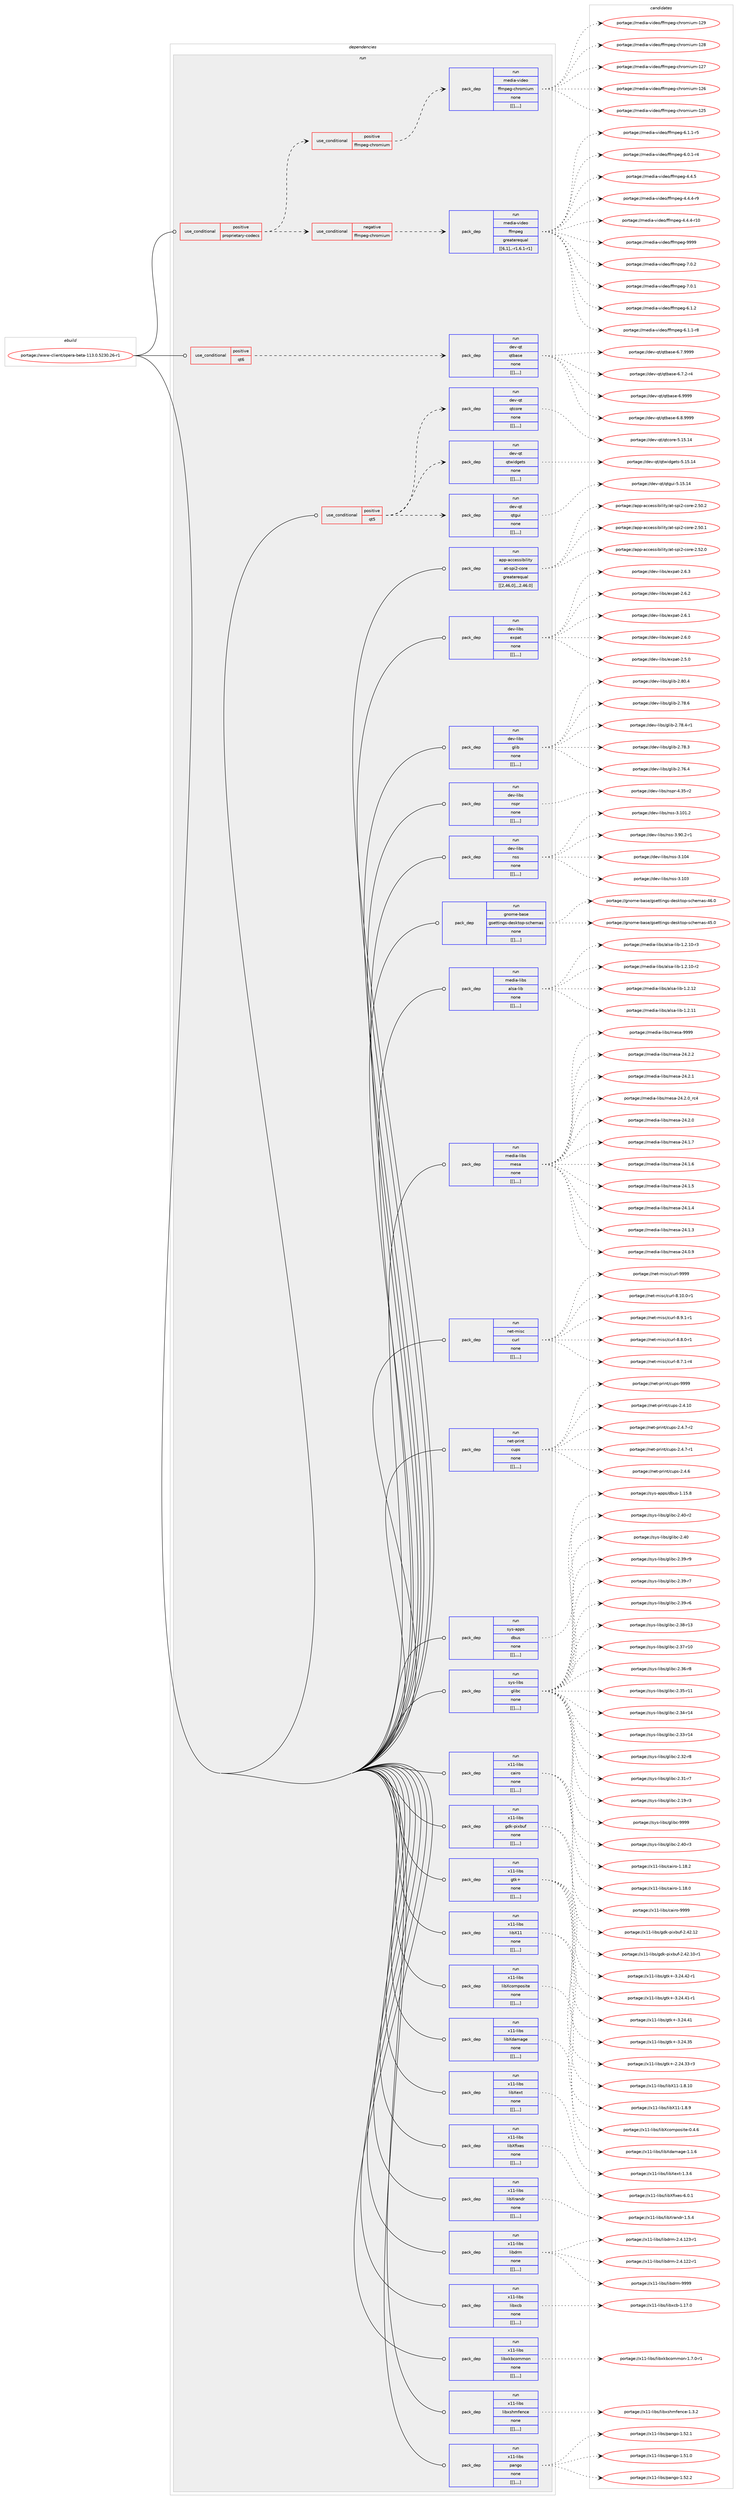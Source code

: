 digraph prolog {

# *************
# Graph options
# *************

newrank=true;
concentrate=true;
compound=true;
graph [rankdir=LR,fontname=Helvetica,fontsize=10,ranksep=1.5];#, ranksep=2.5, nodesep=0.2];
edge  [arrowhead=vee];
node  [fontname=Helvetica,fontsize=10];

# **********
# The ebuild
# **********

subgraph cluster_leftcol {
color=gray;
label=<<i>ebuild</i>>;
id [label="portage://www-client/opera-beta-113.0.5230.26-r1", color=red, width=4, href="../www-client/opera-beta-113.0.5230.26-r1.svg"];
}

# ****************
# The dependencies
# ****************

subgraph cluster_midcol {
color=gray;
label=<<i>dependencies</i>>;
subgraph cluster_compile {
fillcolor="#eeeeee";
style=filled;
label=<<i>compile</i>>;
}
subgraph cluster_compileandrun {
fillcolor="#eeeeee";
style=filled;
label=<<i>compile and run</i>>;
}
subgraph cluster_run {
fillcolor="#eeeeee";
style=filled;
label=<<i>run</i>>;
subgraph cond124982 {
dependency469873 [label=<<TABLE BORDER="0" CELLBORDER="1" CELLSPACING="0" CELLPADDING="4"><TR><TD ROWSPAN="3" CELLPADDING="10">use_conditional</TD></TR><TR><TD>positive</TD></TR><TR><TD>proprietary-codecs</TD></TR></TABLE>>, shape=none, color=red];
subgraph cond124983 {
dependency469874 [label=<<TABLE BORDER="0" CELLBORDER="1" CELLSPACING="0" CELLPADDING="4"><TR><TD ROWSPAN="3" CELLPADDING="10">use_conditional</TD></TR><TR><TD>negative</TD></TR><TR><TD>ffmpeg-chromium</TD></TR></TABLE>>, shape=none, color=red];
subgraph pack341405 {
dependency469875 [label=<<TABLE BORDER="0" CELLBORDER="1" CELLSPACING="0" CELLPADDING="4" WIDTH="220"><TR><TD ROWSPAN="6" CELLPADDING="30">pack_dep</TD></TR><TR><TD WIDTH="110">run</TD></TR><TR><TD>media-video</TD></TR><TR><TD>ffmpeg</TD></TR><TR><TD>greaterequal</TD></TR><TR><TD>[[6,1],,-r1,6.1-r1]</TD></TR></TABLE>>, shape=none, color=blue];
}
dependency469874:e -> dependency469875:w [weight=20,style="dashed",arrowhead="vee"];
}
dependency469873:e -> dependency469874:w [weight=20,style="dashed",arrowhead="vee"];
subgraph cond124984 {
dependency469876 [label=<<TABLE BORDER="0" CELLBORDER="1" CELLSPACING="0" CELLPADDING="4"><TR><TD ROWSPAN="3" CELLPADDING="10">use_conditional</TD></TR><TR><TD>positive</TD></TR><TR><TD>ffmpeg-chromium</TD></TR></TABLE>>, shape=none, color=red];
subgraph pack341406 {
dependency469877 [label=<<TABLE BORDER="0" CELLBORDER="1" CELLSPACING="0" CELLPADDING="4" WIDTH="220"><TR><TD ROWSPAN="6" CELLPADDING="30">pack_dep</TD></TR><TR><TD WIDTH="110">run</TD></TR><TR><TD>media-video</TD></TR><TR><TD>ffmpeg-chromium</TD></TR><TR><TD>none</TD></TR><TR><TD>[[],,,,]</TD></TR></TABLE>>, shape=none, color=blue];
}
dependency469876:e -> dependency469877:w [weight=20,style="dashed",arrowhead="vee"];
}
dependency469873:e -> dependency469876:w [weight=20,style="dashed",arrowhead="vee"];
}
id:e -> dependency469873:w [weight=20,style="solid",arrowhead="odot"];
subgraph cond124985 {
dependency469878 [label=<<TABLE BORDER="0" CELLBORDER="1" CELLSPACING="0" CELLPADDING="4"><TR><TD ROWSPAN="3" CELLPADDING="10">use_conditional</TD></TR><TR><TD>positive</TD></TR><TR><TD>qt5</TD></TR></TABLE>>, shape=none, color=red];
subgraph pack341407 {
dependency469879 [label=<<TABLE BORDER="0" CELLBORDER="1" CELLSPACING="0" CELLPADDING="4" WIDTH="220"><TR><TD ROWSPAN="6" CELLPADDING="30">pack_dep</TD></TR><TR><TD WIDTH="110">run</TD></TR><TR><TD>dev-qt</TD></TR><TR><TD>qtcore</TD></TR><TR><TD>none</TD></TR><TR><TD>[[],,,,]</TD></TR></TABLE>>, shape=none, color=blue];
}
dependency469878:e -> dependency469879:w [weight=20,style="dashed",arrowhead="vee"];
subgraph pack341408 {
dependency469880 [label=<<TABLE BORDER="0" CELLBORDER="1" CELLSPACING="0" CELLPADDING="4" WIDTH="220"><TR><TD ROWSPAN="6" CELLPADDING="30">pack_dep</TD></TR><TR><TD WIDTH="110">run</TD></TR><TR><TD>dev-qt</TD></TR><TR><TD>qtgui</TD></TR><TR><TD>none</TD></TR><TR><TD>[[],,,,]</TD></TR></TABLE>>, shape=none, color=blue];
}
dependency469878:e -> dependency469880:w [weight=20,style="dashed",arrowhead="vee"];
subgraph pack341409 {
dependency469881 [label=<<TABLE BORDER="0" CELLBORDER="1" CELLSPACING="0" CELLPADDING="4" WIDTH="220"><TR><TD ROWSPAN="6" CELLPADDING="30">pack_dep</TD></TR><TR><TD WIDTH="110">run</TD></TR><TR><TD>dev-qt</TD></TR><TR><TD>qtwidgets</TD></TR><TR><TD>none</TD></TR><TR><TD>[[],,,,]</TD></TR></TABLE>>, shape=none, color=blue];
}
dependency469878:e -> dependency469881:w [weight=20,style="dashed",arrowhead="vee"];
}
id:e -> dependency469878:w [weight=20,style="solid",arrowhead="odot"];
subgraph cond124986 {
dependency469882 [label=<<TABLE BORDER="0" CELLBORDER="1" CELLSPACING="0" CELLPADDING="4"><TR><TD ROWSPAN="3" CELLPADDING="10">use_conditional</TD></TR><TR><TD>positive</TD></TR><TR><TD>qt6</TD></TR></TABLE>>, shape=none, color=red];
subgraph pack341410 {
dependency469883 [label=<<TABLE BORDER="0" CELLBORDER="1" CELLSPACING="0" CELLPADDING="4" WIDTH="220"><TR><TD ROWSPAN="6" CELLPADDING="30">pack_dep</TD></TR><TR><TD WIDTH="110">run</TD></TR><TR><TD>dev-qt</TD></TR><TR><TD>qtbase</TD></TR><TR><TD>none</TD></TR><TR><TD>[[],,,,]</TD></TR></TABLE>>, shape=none, color=blue];
}
dependency469882:e -> dependency469883:w [weight=20,style="dashed",arrowhead="vee"];
}
id:e -> dependency469882:w [weight=20,style="solid",arrowhead="odot"];
subgraph pack341411 {
dependency469884 [label=<<TABLE BORDER="0" CELLBORDER="1" CELLSPACING="0" CELLPADDING="4" WIDTH="220"><TR><TD ROWSPAN="6" CELLPADDING="30">pack_dep</TD></TR><TR><TD WIDTH="110">run</TD></TR><TR><TD>app-accessibility</TD></TR><TR><TD>at-spi2-core</TD></TR><TR><TD>greaterequal</TD></TR><TR><TD>[[2,46,0],,,2.46.0]</TD></TR></TABLE>>, shape=none, color=blue];
}
id:e -> dependency469884:w [weight=20,style="solid",arrowhead="odot"];
subgraph pack341412 {
dependency469885 [label=<<TABLE BORDER="0" CELLBORDER="1" CELLSPACING="0" CELLPADDING="4" WIDTH="220"><TR><TD ROWSPAN="6" CELLPADDING="30">pack_dep</TD></TR><TR><TD WIDTH="110">run</TD></TR><TR><TD>dev-libs</TD></TR><TR><TD>expat</TD></TR><TR><TD>none</TD></TR><TR><TD>[[],,,,]</TD></TR></TABLE>>, shape=none, color=blue];
}
id:e -> dependency469885:w [weight=20,style="solid",arrowhead="odot"];
subgraph pack341413 {
dependency469886 [label=<<TABLE BORDER="0" CELLBORDER="1" CELLSPACING="0" CELLPADDING="4" WIDTH="220"><TR><TD ROWSPAN="6" CELLPADDING="30">pack_dep</TD></TR><TR><TD WIDTH="110">run</TD></TR><TR><TD>dev-libs</TD></TR><TR><TD>glib</TD></TR><TR><TD>none</TD></TR><TR><TD>[[],,,,]</TD></TR></TABLE>>, shape=none, color=blue];
}
id:e -> dependency469886:w [weight=20,style="solid",arrowhead="odot"];
subgraph pack341414 {
dependency469887 [label=<<TABLE BORDER="0" CELLBORDER="1" CELLSPACING="0" CELLPADDING="4" WIDTH="220"><TR><TD ROWSPAN="6" CELLPADDING="30">pack_dep</TD></TR><TR><TD WIDTH="110">run</TD></TR><TR><TD>dev-libs</TD></TR><TR><TD>nspr</TD></TR><TR><TD>none</TD></TR><TR><TD>[[],,,,]</TD></TR></TABLE>>, shape=none, color=blue];
}
id:e -> dependency469887:w [weight=20,style="solid",arrowhead="odot"];
subgraph pack341415 {
dependency469888 [label=<<TABLE BORDER="0" CELLBORDER="1" CELLSPACING="0" CELLPADDING="4" WIDTH="220"><TR><TD ROWSPAN="6" CELLPADDING="30">pack_dep</TD></TR><TR><TD WIDTH="110">run</TD></TR><TR><TD>dev-libs</TD></TR><TR><TD>nss</TD></TR><TR><TD>none</TD></TR><TR><TD>[[],,,,]</TD></TR></TABLE>>, shape=none, color=blue];
}
id:e -> dependency469888:w [weight=20,style="solid",arrowhead="odot"];
subgraph pack341416 {
dependency469889 [label=<<TABLE BORDER="0" CELLBORDER="1" CELLSPACING="0" CELLPADDING="4" WIDTH="220"><TR><TD ROWSPAN="6" CELLPADDING="30">pack_dep</TD></TR><TR><TD WIDTH="110">run</TD></TR><TR><TD>gnome-base</TD></TR><TR><TD>gsettings-desktop-schemas</TD></TR><TR><TD>none</TD></TR><TR><TD>[[],,,,]</TD></TR></TABLE>>, shape=none, color=blue];
}
id:e -> dependency469889:w [weight=20,style="solid",arrowhead="odot"];
subgraph pack341417 {
dependency469890 [label=<<TABLE BORDER="0" CELLBORDER="1" CELLSPACING="0" CELLPADDING="4" WIDTH="220"><TR><TD ROWSPAN="6" CELLPADDING="30">pack_dep</TD></TR><TR><TD WIDTH="110">run</TD></TR><TR><TD>media-libs</TD></TR><TR><TD>alsa-lib</TD></TR><TR><TD>none</TD></TR><TR><TD>[[],,,,]</TD></TR></TABLE>>, shape=none, color=blue];
}
id:e -> dependency469890:w [weight=20,style="solid",arrowhead="odot"];
subgraph pack341418 {
dependency469891 [label=<<TABLE BORDER="0" CELLBORDER="1" CELLSPACING="0" CELLPADDING="4" WIDTH="220"><TR><TD ROWSPAN="6" CELLPADDING="30">pack_dep</TD></TR><TR><TD WIDTH="110">run</TD></TR><TR><TD>media-libs</TD></TR><TR><TD>mesa</TD></TR><TR><TD>none</TD></TR><TR><TD>[[],,,,]</TD></TR></TABLE>>, shape=none, color=blue];
}
id:e -> dependency469891:w [weight=20,style="solid",arrowhead="odot"];
subgraph pack341419 {
dependency469892 [label=<<TABLE BORDER="0" CELLBORDER="1" CELLSPACING="0" CELLPADDING="4" WIDTH="220"><TR><TD ROWSPAN="6" CELLPADDING="30">pack_dep</TD></TR><TR><TD WIDTH="110">run</TD></TR><TR><TD>net-misc</TD></TR><TR><TD>curl</TD></TR><TR><TD>none</TD></TR><TR><TD>[[],,,,]</TD></TR></TABLE>>, shape=none, color=blue];
}
id:e -> dependency469892:w [weight=20,style="solid",arrowhead="odot"];
subgraph pack341420 {
dependency469893 [label=<<TABLE BORDER="0" CELLBORDER="1" CELLSPACING="0" CELLPADDING="4" WIDTH="220"><TR><TD ROWSPAN="6" CELLPADDING="30">pack_dep</TD></TR><TR><TD WIDTH="110">run</TD></TR><TR><TD>net-print</TD></TR><TR><TD>cups</TD></TR><TR><TD>none</TD></TR><TR><TD>[[],,,,]</TD></TR></TABLE>>, shape=none, color=blue];
}
id:e -> dependency469893:w [weight=20,style="solid",arrowhead="odot"];
subgraph pack341421 {
dependency469894 [label=<<TABLE BORDER="0" CELLBORDER="1" CELLSPACING="0" CELLPADDING="4" WIDTH="220"><TR><TD ROWSPAN="6" CELLPADDING="30">pack_dep</TD></TR><TR><TD WIDTH="110">run</TD></TR><TR><TD>sys-apps</TD></TR><TR><TD>dbus</TD></TR><TR><TD>none</TD></TR><TR><TD>[[],,,,]</TD></TR></TABLE>>, shape=none, color=blue];
}
id:e -> dependency469894:w [weight=20,style="solid",arrowhead="odot"];
subgraph pack341422 {
dependency469895 [label=<<TABLE BORDER="0" CELLBORDER="1" CELLSPACING="0" CELLPADDING="4" WIDTH="220"><TR><TD ROWSPAN="6" CELLPADDING="30">pack_dep</TD></TR><TR><TD WIDTH="110">run</TD></TR><TR><TD>sys-libs</TD></TR><TR><TD>glibc</TD></TR><TR><TD>none</TD></TR><TR><TD>[[],,,,]</TD></TR></TABLE>>, shape=none, color=blue];
}
id:e -> dependency469895:w [weight=20,style="solid",arrowhead="odot"];
subgraph pack341423 {
dependency469896 [label=<<TABLE BORDER="0" CELLBORDER="1" CELLSPACING="0" CELLPADDING="4" WIDTH="220"><TR><TD ROWSPAN="6" CELLPADDING="30">pack_dep</TD></TR><TR><TD WIDTH="110">run</TD></TR><TR><TD>x11-libs</TD></TR><TR><TD>cairo</TD></TR><TR><TD>none</TD></TR><TR><TD>[[],,,,]</TD></TR></TABLE>>, shape=none, color=blue];
}
id:e -> dependency469896:w [weight=20,style="solid",arrowhead="odot"];
subgraph pack341424 {
dependency469897 [label=<<TABLE BORDER="0" CELLBORDER="1" CELLSPACING="0" CELLPADDING="4" WIDTH="220"><TR><TD ROWSPAN="6" CELLPADDING="30">pack_dep</TD></TR><TR><TD WIDTH="110">run</TD></TR><TR><TD>x11-libs</TD></TR><TR><TD>gdk-pixbuf</TD></TR><TR><TD>none</TD></TR><TR><TD>[[],,,,]</TD></TR></TABLE>>, shape=none, color=blue];
}
id:e -> dependency469897:w [weight=20,style="solid",arrowhead="odot"];
subgraph pack341425 {
dependency469898 [label=<<TABLE BORDER="0" CELLBORDER="1" CELLSPACING="0" CELLPADDING="4" WIDTH="220"><TR><TD ROWSPAN="6" CELLPADDING="30">pack_dep</TD></TR><TR><TD WIDTH="110">run</TD></TR><TR><TD>x11-libs</TD></TR><TR><TD>gtk+</TD></TR><TR><TD>none</TD></TR><TR><TD>[[],,,,]</TD></TR></TABLE>>, shape=none, color=blue];
}
id:e -> dependency469898:w [weight=20,style="solid",arrowhead="odot"];
subgraph pack341426 {
dependency469899 [label=<<TABLE BORDER="0" CELLBORDER="1" CELLSPACING="0" CELLPADDING="4" WIDTH="220"><TR><TD ROWSPAN="6" CELLPADDING="30">pack_dep</TD></TR><TR><TD WIDTH="110">run</TD></TR><TR><TD>x11-libs</TD></TR><TR><TD>libX11</TD></TR><TR><TD>none</TD></TR><TR><TD>[[],,,,]</TD></TR></TABLE>>, shape=none, color=blue];
}
id:e -> dependency469899:w [weight=20,style="solid",arrowhead="odot"];
subgraph pack341427 {
dependency469900 [label=<<TABLE BORDER="0" CELLBORDER="1" CELLSPACING="0" CELLPADDING="4" WIDTH="220"><TR><TD ROWSPAN="6" CELLPADDING="30">pack_dep</TD></TR><TR><TD WIDTH="110">run</TD></TR><TR><TD>x11-libs</TD></TR><TR><TD>libXcomposite</TD></TR><TR><TD>none</TD></TR><TR><TD>[[],,,,]</TD></TR></TABLE>>, shape=none, color=blue];
}
id:e -> dependency469900:w [weight=20,style="solid",arrowhead="odot"];
subgraph pack341428 {
dependency469901 [label=<<TABLE BORDER="0" CELLBORDER="1" CELLSPACING="0" CELLPADDING="4" WIDTH="220"><TR><TD ROWSPAN="6" CELLPADDING="30">pack_dep</TD></TR><TR><TD WIDTH="110">run</TD></TR><TR><TD>x11-libs</TD></TR><TR><TD>libXdamage</TD></TR><TR><TD>none</TD></TR><TR><TD>[[],,,,]</TD></TR></TABLE>>, shape=none, color=blue];
}
id:e -> dependency469901:w [weight=20,style="solid",arrowhead="odot"];
subgraph pack341429 {
dependency469902 [label=<<TABLE BORDER="0" CELLBORDER="1" CELLSPACING="0" CELLPADDING="4" WIDTH="220"><TR><TD ROWSPAN="6" CELLPADDING="30">pack_dep</TD></TR><TR><TD WIDTH="110">run</TD></TR><TR><TD>x11-libs</TD></TR><TR><TD>libXext</TD></TR><TR><TD>none</TD></TR><TR><TD>[[],,,,]</TD></TR></TABLE>>, shape=none, color=blue];
}
id:e -> dependency469902:w [weight=20,style="solid",arrowhead="odot"];
subgraph pack341430 {
dependency469903 [label=<<TABLE BORDER="0" CELLBORDER="1" CELLSPACING="0" CELLPADDING="4" WIDTH="220"><TR><TD ROWSPAN="6" CELLPADDING="30">pack_dep</TD></TR><TR><TD WIDTH="110">run</TD></TR><TR><TD>x11-libs</TD></TR><TR><TD>libXfixes</TD></TR><TR><TD>none</TD></TR><TR><TD>[[],,,,]</TD></TR></TABLE>>, shape=none, color=blue];
}
id:e -> dependency469903:w [weight=20,style="solid",arrowhead="odot"];
subgraph pack341431 {
dependency469904 [label=<<TABLE BORDER="0" CELLBORDER="1" CELLSPACING="0" CELLPADDING="4" WIDTH="220"><TR><TD ROWSPAN="6" CELLPADDING="30">pack_dep</TD></TR><TR><TD WIDTH="110">run</TD></TR><TR><TD>x11-libs</TD></TR><TR><TD>libXrandr</TD></TR><TR><TD>none</TD></TR><TR><TD>[[],,,,]</TD></TR></TABLE>>, shape=none, color=blue];
}
id:e -> dependency469904:w [weight=20,style="solid",arrowhead="odot"];
subgraph pack341432 {
dependency469905 [label=<<TABLE BORDER="0" CELLBORDER="1" CELLSPACING="0" CELLPADDING="4" WIDTH="220"><TR><TD ROWSPAN="6" CELLPADDING="30">pack_dep</TD></TR><TR><TD WIDTH="110">run</TD></TR><TR><TD>x11-libs</TD></TR><TR><TD>libdrm</TD></TR><TR><TD>none</TD></TR><TR><TD>[[],,,,]</TD></TR></TABLE>>, shape=none, color=blue];
}
id:e -> dependency469905:w [weight=20,style="solid",arrowhead="odot"];
subgraph pack341433 {
dependency469906 [label=<<TABLE BORDER="0" CELLBORDER="1" CELLSPACING="0" CELLPADDING="4" WIDTH="220"><TR><TD ROWSPAN="6" CELLPADDING="30">pack_dep</TD></TR><TR><TD WIDTH="110">run</TD></TR><TR><TD>x11-libs</TD></TR><TR><TD>libxcb</TD></TR><TR><TD>none</TD></TR><TR><TD>[[],,,,]</TD></TR></TABLE>>, shape=none, color=blue];
}
id:e -> dependency469906:w [weight=20,style="solid",arrowhead="odot"];
subgraph pack341434 {
dependency469907 [label=<<TABLE BORDER="0" CELLBORDER="1" CELLSPACING="0" CELLPADDING="4" WIDTH="220"><TR><TD ROWSPAN="6" CELLPADDING="30">pack_dep</TD></TR><TR><TD WIDTH="110">run</TD></TR><TR><TD>x11-libs</TD></TR><TR><TD>libxkbcommon</TD></TR><TR><TD>none</TD></TR><TR><TD>[[],,,,]</TD></TR></TABLE>>, shape=none, color=blue];
}
id:e -> dependency469907:w [weight=20,style="solid",arrowhead="odot"];
subgraph pack341435 {
dependency469908 [label=<<TABLE BORDER="0" CELLBORDER="1" CELLSPACING="0" CELLPADDING="4" WIDTH="220"><TR><TD ROWSPAN="6" CELLPADDING="30">pack_dep</TD></TR><TR><TD WIDTH="110">run</TD></TR><TR><TD>x11-libs</TD></TR><TR><TD>libxshmfence</TD></TR><TR><TD>none</TD></TR><TR><TD>[[],,,,]</TD></TR></TABLE>>, shape=none, color=blue];
}
id:e -> dependency469908:w [weight=20,style="solid",arrowhead="odot"];
subgraph pack341436 {
dependency469909 [label=<<TABLE BORDER="0" CELLBORDER="1" CELLSPACING="0" CELLPADDING="4" WIDTH="220"><TR><TD ROWSPAN="6" CELLPADDING="30">pack_dep</TD></TR><TR><TD WIDTH="110">run</TD></TR><TR><TD>x11-libs</TD></TR><TR><TD>pango</TD></TR><TR><TD>none</TD></TR><TR><TD>[[],,,,]</TD></TR></TABLE>>, shape=none, color=blue];
}
id:e -> dependency469909:w [weight=20,style="solid",arrowhead="odot"];
}
}

# **************
# The candidates
# **************

subgraph cluster_choices {
rank=same;
color=gray;
label=<<i>candidates</i>>;

subgraph choice341405 {
color=black;
nodesep=1;
choice1091011001059745118105100101111471021021091121011034557575757 [label="portage://media-video/ffmpeg-9999", color=red, width=4,href="../media-video/ffmpeg-9999.svg"];
choice109101100105974511810510010111147102102109112101103455546484650 [label="portage://media-video/ffmpeg-7.0.2", color=red, width=4,href="../media-video/ffmpeg-7.0.2.svg"];
choice109101100105974511810510010111147102102109112101103455546484649 [label="portage://media-video/ffmpeg-7.0.1", color=red, width=4,href="../media-video/ffmpeg-7.0.1.svg"];
choice109101100105974511810510010111147102102109112101103455446494650 [label="portage://media-video/ffmpeg-6.1.2", color=red, width=4,href="../media-video/ffmpeg-6.1.2.svg"];
choice1091011001059745118105100101111471021021091121011034554464946494511456 [label="portage://media-video/ffmpeg-6.1.1-r8", color=red, width=4,href="../media-video/ffmpeg-6.1.1-r8.svg"];
choice1091011001059745118105100101111471021021091121011034554464946494511453 [label="portage://media-video/ffmpeg-6.1.1-r5", color=red, width=4,href="../media-video/ffmpeg-6.1.1-r5.svg"];
choice1091011001059745118105100101111471021021091121011034554464846494511452 [label="portage://media-video/ffmpeg-6.0.1-r4", color=red, width=4,href="../media-video/ffmpeg-6.0.1-r4.svg"];
choice109101100105974511810510010111147102102109112101103455246524653 [label="portage://media-video/ffmpeg-4.4.5", color=red, width=4,href="../media-video/ffmpeg-4.4.5.svg"];
choice1091011001059745118105100101111471021021091121011034552465246524511457 [label="portage://media-video/ffmpeg-4.4.4-r9", color=red, width=4,href="../media-video/ffmpeg-4.4.4-r9.svg"];
choice109101100105974511810510010111147102102109112101103455246524652451144948 [label="portage://media-video/ffmpeg-4.4.4-r10", color=red, width=4,href="../media-video/ffmpeg-4.4.4-r10.svg"];
dependency469875:e -> choice1091011001059745118105100101111471021021091121011034557575757:w [style=dotted,weight="100"];
dependency469875:e -> choice109101100105974511810510010111147102102109112101103455546484650:w [style=dotted,weight="100"];
dependency469875:e -> choice109101100105974511810510010111147102102109112101103455546484649:w [style=dotted,weight="100"];
dependency469875:e -> choice109101100105974511810510010111147102102109112101103455446494650:w [style=dotted,weight="100"];
dependency469875:e -> choice1091011001059745118105100101111471021021091121011034554464946494511456:w [style=dotted,weight="100"];
dependency469875:e -> choice1091011001059745118105100101111471021021091121011034554464946494511453:w [style=dotted,weight="100"];
dependency469875:e -> choice1091011001059745118105100101111471021021091121011034554464846494511452:w [style=dotted,weight="100"];
dependency469875:e -> choice109101100105974511810510010111147102102109112101103455246524653:w [style=dotted,weight="100"];
dependency469875:e -> choice1091011001059745118105100101111471021021091121011034552465246524511457:w [style=dotted,weight="100"];
dependency469875:e -> choice109101100105974511810510010111147102102109112101103455246524652451144948:w [style=dotted,weight="100"];
}
subgraph choice341406 {
color=black;
nodesep=1;
choice109101100105974511810510010111147102102109112101103459910411411110910511710945495057 [label="portage://media-video/ffmpeg-chromium-129", color=red, width=4,href="../media-video/ffmpeg-chromium-129.svg"];
choice109101100105974511810510010111147102102109112101103459910411411110910511710945495056 [label="portage://media-video/ffmpeg-chromium-128", color=red, width=4,href="../media-video/ffmpeg-chromium-128.svg"];
choice109101100105974511810510010111147102102109112101103459910411411110910511710945495055 [label="portage://media-video/ffmpeg-chromium-127", color=red, width=4,href="../media-video/ffmpeg-chromium-127.svg"];
choice109101100105974511810510010111147102102109112101103459910411411110910511710945495054 [label="portage://media-video/ffmpeg-chromium-126", color=red, width=4,href="../media-video/ffmpeg-chromium-126.svg"];
choice109101100105974511810510010111147102102109112101103459910411411110910511710945495053 [label="portage://media-video/ffmpeg-chromium-125", color=red, width=4,href="../media-video/ffmpeg-chromium-125.svg"];
dependency469877:e -> choice109101100105974511810510010111147102102109112101103459910411411110910511710945495057:w [style=dotted,weight="100"];
dependency469877:e -> choice109101100105974511810510010111147102102109112101103459910411411110910511710945495056:w [style=dotted,weight="100"];
dependency469877:e -> choice109101100105974511810510010111147102102109112101103459910411411110910511710945495055:w [style=dotted,weight="100"];
dependency469877:e -> choice109101100105974511810510010111147102102109112101103459910411411110910511710945495054:w [style=dotted,weight="100"];
dependency469877:e -> choice109101100105974511810510010111147102102109112101103459910411411110910511710945495053:w [style=dotted,weight="100"];
}
subgraph choice341407 {
color=black;
nodesep=1;
choice1001011184511311647113116991111141014553464953464952 [label="portage://dev-qt/qtcore-5.15.14", color=red, width=4,href="../dev-qt/qtcore-5.15.14.svg"];
dependency469879:e -> choice1001011184511311647113116991111141014553464953464952:w [style=dotted,weight="100"];
}
subgraph choice341408 {
color=black;
nodesep=1;
choice10010111845113116471131161031171054553464953464952 [label="portage://dev-qt/qtgui-5.15.14", color=red, width=4,href="../dev-qt/qtgui-5.15.14.svg"];
dependency469880:e -> choice10010111845113116471131161031171054553464953464952:w [style=dotted,weight="100"];
}
subgraph choice341409 {
color=black;
nodesep=1;
choice10010111845113116471131161191051001031011161154553464953464952 [label="portage://dev-qt/qtwidgets-5.15.14", color=red, width=4,href="../dev-qt/qtwidgets-5.15.14.svg"];
dependency469881:e -> choice10010111845113116471131161191051001031011161154553464953464952:w [style=dotted,weight="100"];
}
subgraph choice341410 {
color=black;
nodesep=1;
choice1001011184511311647113116989711510145544657575757 [label="portage://dev-qt/qtbase-6.9999", color=red, width=4,href="../dev-qt/qtbase-6.9999.svg"];
choice10010111845113116471131169897115101455446564657575757 [label="portage://dev-qt/qtbase-6.8.9999", color=red, width=4,href="../dev-qt/qtbase-6.8.9999.svg"];
choice10010111845113116471131169897115101455446554657575757 [label="portage://dev-qt/qtbase-6.7.9999", color=red, width=4,href="../dev-qt/qtbase-6.7.9999.svg"];
choice100101118451131164711311698971151014554465546504511452 [label="portage://dev-qt/qtbase-6.7.2-r4", color=red, width=4,href="../dev-qt/qtbase-6.7.2-r4.svg"];
dependency469883:e -> choice1001011184511311647113116989711510145544657575757:w [style=dotted,weight="100"];
dependency469883:e -> choice10010111845113116471131169897115101455446564657575757:w [style=dotted,weight="100"];
dependency469883:e -> choice10010111845113116471131169897115101455446554657575757:w [style=dotted,weight="100"];
dependency469883:e -> choice100101118451131164711311698971151014554465546504511452:w [style=dotted,weight="100"];
}
subgraph choice341411 {
color=black;
nodesep=1;
choice97112112459799991011151151059810510810511612147971164511511210550459911111410145504653504648 [label="portage://app-accessibility/at-spi2-core-2.52.0", color=red, width=4,href="../app-accessibility/at-spi2-core-2.52.0.svg"];
choice97112112459799991011151151059810510810511612147971164511511210550459911111410145504653484650 [label="portage://app-accessibility/at-spi2-core-2.50.2", color=red, width=4,href="../app-accessibility/at-spi2-core-2.50.2.svg"];
choice97112112459799991011151151059810510810511612147971164511511210550459911111410145504653484649 [label="portage://app-accessibility/at-spi2-core-2.50.1", color=red, width=4,href="../app-accessibility/at-spi2-core-2.50.1.svg"];
dependency469884:e -> choice97112112459799991011151151059810510810511612147971164511511210550459911111410145504653504648:w [style=dotted,weight="100"];
dependency469884:e -> choice97112112459799991011151151059810510810511612147971164511511210550459911111410145504653484650:w [style=dotted,weight="100"];
dependency469884:e -> choice97112112459799991011151151059810510810511612147971164511511210550459911111410145504653484649:w [style=dotted,weight="100"];
}
subgraph choice341412 {
color=black;
nodesep=1;
choice10010111845108105981154710112011297116455046544651 [label="portage://dev-libs/expat-2.6.3", color=red, width=4,href="../dev-libs/expat-2.6.3.svg"];
choice10010111845108105981154710112011297116455046544650 [label="portage://dev-libs/expat-2.6.2", color=red, width=4,href="../dev-libs/expat-2.6.2.svg"];
choice10010111845108105981154710112011297116455046544649 [label="portage://dev-libs/expat-2.6.1", color=red, width=4,href="../dev-libs/expat-2.6.1.svg"];
choice10010111845108105981154710112011297116455046544648 [label="portage://dev-libs/expat-2.6.0", color=red, width=4,href="../dev-libs/expat-2.6.0.svg"];
choice10010111845108105981154710112011297116455046534648 [label="portage://dev-libs/expat-2.5.0", color=red, width=4,href="../dev-libs/expat-2.5.0.svg"];
dependency469885:e -> choice10010111845108105981154710112011297116455046544651:w [style=dotted,weight="100"];
dependency469885:e -> choice10010111845108105981154710112011297116455046544650:w [style=dotted,weight="100"];
dependency469885:e -> choice10010111845108105981154710112011297116455046544649:w [style=dotted,weight="100"];
dependency469885:e -> choice10010111845108105981154710112011297116455046544648:w [style=dotted,weight="100"];
dependency469885:e -> choice10010111845108105981154710112011297116455046534648:w [style=dotted,weight="100"];
}
subgraph choice341413 {
color=black;
nodesep=1;
choice1001011184510810598115471031081059845504656484652 [label="portage://dev-libs/glib-2.80.4", color=red, width=4,href="../dev-libs/glib-2.80.4.svg"];
choice1001011184510810598115471031081059845504655564654 [label="portage://dev-libs/glib-2.78.6", color=red, width=4,href="../dev-libs/glib-2.78.6.svg"];
choice10010111845108105981154710310810598455046555646524511449 [label="portage://dev-libs/glib-2.78.4-r1", color=red, width=4,href="../dev-libs/glib-2.78.4-r1.svg"];
choice1001011184510810598115471031081059845504655564651 [label="portage://dev-libs/glib-2.78.3", color=red, width=4,href="../dev-libs/glib-2.78.3.svg"];
choice1001011184510810598115471031081059845504655544652 [label="portage://dev-libs/glib-2.76.4", color=red, width=4,href="../dev-libs/glib-2.76.4.svg"];
dependency469886:e -> choice1001011184510810598115471031081059845504656484652:w [style=dotted,weight="100"];
dependency469886:e -> choice1001011184510810598115471031081059845504655564654:w [style=dotted,weight="100"];
dependency469886:e -> choice10010111845108105981154710310810598455046555646524511449:w [style=dotted,weight="100"];
dependency469886:e -> choice1001011184510810598115471031081059845504655564651:w [style=dotted,weight="100"];
dependency469886:e -> choice1001011184510810598115471031081059845504655544652:w [style=dotted,weight="100"];
}
subgraph choice341414 {
color=black;
nodesep=1;
choice10010111845108105981154711011511211445524651534511450 [label="portage://dev-libs/nspr-4.35-r2", color=red, width=4,href="../dev-libs/nspr-4.35-r2.svg"];
dependency469887:e -> choice10010111845108105981154711011511211445524651534511450:w [style=dotted,weight="100"];
}
subgraph choice341415 {
color=black;
nodesep=1;
choice100101118451081059811547110115115455146494852 [label="portage://dev-libs/nss-3.104", color=red, width=4,href="../dev-libs/nss-3.104.svg"];
choice100101118451081059811547110115115455146494851 [label="portage://dev-libs/nss-3.103", color=red, width=4,href="../dev-libs/nss-3.103.svg"];
choice1001011184510810598115471101151154551464948494650 [label="portage://dev-libs/nss-3.101.2", color=red, width=4,href="../dev-libs/nss-3.101.2.svg"];
choice100101118451081059811547110115115455146574846504511449 [label="portage://dev-libs/nss-3.90.2-r1", color=red, width=4,href="../dev-libs/nss-3.90.2-r1.svg"];
dependency469888:e -> choice100101118451081059811547110115115455146494852:w [style=dotted,weight="100"];
dependency469888:e -> choice100101118451081059811547110115115455146494851:w [style=dotted,weight="100"];
dependency469888:e -> choice1001011184510810598115471101151154551464948494650:w [style=dotted,weight="100"];
dependency469888:e -> choice100101118451081059811547110115115455146574846504511449:w [style=dotted,weight="100"];
}
subgraph choice341416 {
color=black;
nodesep=1;
choice10311011110910145989711510147103115101116116105110103115451001011151071161111124511599104101109971154552544648 [label="portage://gnome-base/gsettings-desktop-schemas-46.0", color=red, width=4,href="../gnome-base/gsettings-desktop-schemas-46.0.svg"];
choice10311011110910145989711510147103115101116116105110103115451001011151071161111124511599104101109971154552534648 [label="portage://gnome-base/gsettings-desktop-schemas-45.0", color=red, width=4,href="../gnome-base/gsettings-desktop-schemas-45.0.svg"];
dependency469889:e -> choice10311011110910145989711510147103115101116116105110103115451001011151071161111124511599104101109971154552544648:w [style=dotted,weight="100"];
dependency469889:e -> choice10311011110910145989711510147103115101116116105110103115451001011151071161111124511599104101109971154552534648:w [style=dotted,weight="100"];
}
subgraph choice341417 {
color=black;
nodesep=1;
choice109101100105974510810598115479710811597451081059845494650464950 [label="portage://media-libs/alsa-lib-1.2.12", color=red, width=4,href="../media-libs/alsa-lib-1.2.12.svg"];
choice109101100105974510810598115479710811597451081059845494650464949 [label="portage://media-libs/alsa-lib-1.2.11", color=red, width=4,href="../media-libs/alsa-lib-1.2.11.svg"];
choice1091011001059745108105981154797108115974510810598454946504649484511451 [label="portage://media-libs/alsa-lib-1.2.10-r3", color=red, width=4,href="../media-libs/alsa-lib-1.2.10-r3.svg"];
choice1091011001059745108105981154797108115974510810598454946504649484511450 [label="portage://media-libs/alsa-lib-1.2.10-r2", color=red, width=4,href="../media-libs/alsa-lib-1.2.10-r2.svg"];
dependency469890:e -> choice109101100105974510810598115479710811597451081059845494650464950:w [style=dotted,weight="100"];
dependency469890:e -> choice109101100105974510810598115479710811597451081059845494650464949:w [style=dotted,weight="100"];
dependency469890:e -> choice1091011001059745108105981154797108115974510810598454946504649484511451:w [style=dotted,weight="100"];
dependency469890:e -> choice1091011001059745108105981154797108115974510810598454946504649484511450:w [style=dotted,weight="100"];
}
subgraph choice341418 {
color=black;
nodesep=1;
choice10910110010597451081059811547109101115974557575757 [label="portage://media-libs/mesa-9999", color=red, width=4,href="../media-libs/mesa-9999.svg"];
choice109101100105974510810598115471091011159745505246504650 [label="portage://media-libs/mesa-24.2.2", color=red, width=4,href="../media-libs/mesa-24.2.2.svg"];
choice109101100105974510810598115471091011159745505246504649 [label="portage://media-libs/mesa-24.2.1", color=red, width=4,href="../media-libs/mesa-24.2.1.svg"];
choice109101100105974510810598115471091011159745505246504648951149952 [label="portage://media-libs/mesa-24.2.0_rc4", color=red, width=4,href="../media-libs/mesa-24.2.0_rc4.svg"];
choice109101100105974510810598115471091011159745505246504648 [label="portage://media-libs/mesa-24.2.0", color=red, width=4,href="../media-libs/mesa-24.2.0.svg"];
choice109101100105974510810598115471091011159745505246494655 [label="portage://media-libs/mesa-24.1.7", color=red, width=4,href="../media-libs/mesa-24.1.7.svg"];
choice109101100105974510810598115471091011159745505246494654 [label="portage://media-libs/mesa-24.1.6", color=red, width=4,href="../media-libs/mesa-24.1.6.svg"];
choice109101100105974510810598115471091011159745505246494653 [label="portage://media-libs/mesa-24.1.5", color=red, width=4,href="../media-libs/mesa-24.1.5.svg"];
choice109101100105974510810598115471091011159745505246494652 [label="portage://media-libs/mesa-24.1.4", color=red, width=4,href="../media-libs/mesa-24.1.4.svg"];
choice109101100105974510810598115471091011159745505246494651 [label="portage://media-libs/mesa-24.1.3", color=red, width=4,href="../media-libs/mesa-24.1.3.svg"];
choice109101100105974510810598115471091011159745505246484657 [label="portage://media-libs/mesa-24.0.9", color=red, width=4,href="../media-libs/mesa-24.0.9.svg"];
dependency469891:e -> choice10910110010597451081059811547109101115974557575757:w [style=dotted,weight="100"];
dependency469891:e -> choice109101100105974510810598115471091011159745505246504650:w [style=dotted,weight="100"];
dependency469891:e -> choice109101100105974510810598115471091011159745505246504649:w [style=dotted,weight="100"];
dependency469891:e -> choice109101100105974510810598115471091011159745505246504648951149952:w [style=dotted,weight="100"];
dependency469891:e -> choice109101100105974510810598115471091011159745505246504648:w [style=dotted,weight="100"];
dependency469891:e -> choice109101100105974510810598115471091011159745505246494655:w [style=dotted,weight="100"];
dependency469891:e -> choice109101100105974510810598115471091011159745505246494654:w [style=dotted,weight="100"];
dependency469891:e -> choice109101100105974510810598115471091011159745505246494653:w [style=dotted,weight="100"];
dependency469891:e -> choice109101100105974510810598115471091011159745505246494652:w [style=dotted,weight="100"];
dependency469891:e -> choice109101100105974510810598115471091011159745505246494651:w [style=dotted,weight="100"];
dependency469891:e -> choice109101100105974510810598115471091011159745505246484657:w [style=dotted,weight="100"];
}
subgraph choice341419 {
color=black;
nodesep=1;
choice110101116451091051159947991171141084557575757 [label="portage://net-misc/curl-9999", color=red, width=4,href="../net-misc/curl-9999.svg"];
choice11010111645109105115994799117114108455646494846484511449 [label="portage://net-misc/curl-8.10.0-r1", color=red, width=4,href="../net-misc/curl-8.10.0-r1.svg"];
choice110101116451091051159947991171141084556465746494511449 [label="portage://net-misc/curl-8.9.1-r1", color=red, width=4,href="../net-misc/curl-8.9.1-r1.svg"];
choice110101116451091051159947991171141084556465646484511449 [label="portage://net-misc/curl-8.8.0-r1", color=red, width=4,href="../net-misc/curl-8.8.0-r1.svg"];
choice110101116451091051159947991171141084556465546494511452 [label="portage://net-misc/curl-8.7.1-r4", color=red, width=4,href="../net-misc/curl-8.7.1-r4.svg"];
dependency469892:e -> choice110101116451091051159947991171141084557575757:w [style=dotted,weight="100"];
dependency469892:e -> choice11010111645109105115994799117114108455646494846484511449:w [style=dotted,weight="100"];
dependency469892:e -> choice110101116451091051159947991171141084556465746494511449:w [style=dotted,weight="100"];
dependency469892:e -> choice110101116451091051159947991171141084556465646484511449:w [style=dotted,weight="100"];
dependency469892:e -> choice110101116451091051159947991171141084556465546494511452:w [style=dotted,weight="100"];
}
subgraph choice341420 {
color=black;
nodesep=1;
choice1101011164511211410511011647991171121154557575757 [label="portage://net-print/cups-9999", color=red, width=4,href="../net-print/cups-9999.svg"];
choice11010111645112114105110116479911711211545504652464948 [label="portage://net-print/cups-2.4.10", color=red, width=4,href="../net-print/cups-2.4.10.svg"];
choice1101011164511211410511011647991171121154550465246554511450 [label="portage://net-print/cups-2.4.7-r2", color=red, width=4,href="../net-print/cups-2.4.7-r2.svg"];
choice1101011164511211410511011647991171121154550465246554511449 [label="portage://net-print/cups-2.4.7-r1", color=red, width=4,href="../net-print/cups-2.4.7-r1.svg"];
choice110101116451121141051101164799117112115455046524654 [label="portage://net-print/cups-2.4.6", color=red, width=4,href="../net-print/cups-2.4.6.svg"];
dependency469893:e -> choice1101011164511211410511011647991171121154557575757:w [style=dotted,weight="100"];
dependency469893:e -> choice11010111645112114105110116479911711211545504652464948:w [style=dotted,weight="100"];
dependency469893:e -> choice1101011164511211410511011647991171121154550465246554511450:w [style=dotted,weight="100"];
dependency469893:e -> choice1101011164511211410511011647991171121154550465246554511449:w [style=dotted,weight="100"];
dependency469893:e -> choice110101116451121141051101164799117112115455046524654:w [style=dotted,weight="100"];
}
subgraph choice341421 {
color=black;
nodesep=1;
choice1151211154597112112115471009811711545494649534656 [label="portage://sys-apps/dbus-1.15.8", color=red, width=4,href="../sys-apps/dbus-1.15.8.svg"];
dependency469894:e -> choice1151211154597112112115471009811711545494649534656:w [style=dotted,weight="100"];
}
subgraph choice341422 {
color=black;
nodesep=1;
choice11512111545108105981154710310810598994557575757 [label="portage://sys-libs/glibc-9999", color=red, width=4,href="../sys-libs/glibc-9999.svg"];
choice115121115451081059811547103108105989945504652484511451 [label="portage://sys-libs/glibc-2.40-r3", color=red, width=4,href="../sys-libs/glibc-2.40-r3.svg"];
choice115121115451081059811547103108105989945504652484511450 [label="portage://sys-libs/glibc-2.40-r2", color=red, width=4,href="../sys-libs/glibc-2.40-r2.svg"];
choice11512111545108105981154710310810598994550465248 [label="portage://sys-libs/glibc-2.40", color=red, width=4,href="../sys-libs/glibc-2.40.svg"];
choice115121115451081059811547103108105989945504651574511457 [label="portage://sys-libs/glibc-2.39-r9", color=red, width=4,href="../sys-libs/glibc-2.39-r9.svg"];
choice115121115451081059811547103108105989945504651574511455 [label="portage://sys-libs/glibc-2.39-r7", color=red, width=4,href="../sys-libs/glibc-2.39-r7.svg"];
choice115121115451081059811547103108105989945504651574511454 [label="portage://sys-libs/glibc-2.39-r6", color=red, width=4,href="../sys-libs/glibc-2.39-r6.svg"];
choice11512111545108105981154710310810598994550465156451144951 [label="portage://sys-libs/glibc-2.38-r13", color=red, width=4,href="../sys-libs/glibc-2.38-r13.svg"];
choice11512111545108105981154710310810598994550465155451144948 [label="portage://sys-libs/glibc-2.37-r10", color=red, width=4,href="../sys-libs/glibc-2.37-r10.svg"];
choice115121115451081059811547103108105989945504651544511456 [label="portage://sys-libs/glibc-2.36-r8", color=red, width=4,href="../sys-libs/glibc-2.36-r8.svg"];
choice11512111545108105981154710310810598994550465153451144949 [label="portage://sys-libs/glibc-2.35-r11", color=red, width=4,href="../sys-libs/glibc-2.35-r11.svg"];
choice11512111545108105981154710310810598994550465152451144952 [label="portage://sys-libs/glibc-2.34-r14", color=red, width=4,href="../sys-libs/glibc-2.34-r14.svg"];
choice11512111545108105981154710310810598994550465151451144952 [label="portage://sys-libs/glibc-2.33-r14", color=red, width=4,href="../sys-libs/glibc-2.33-r14.svg"];
choice115121115451081059811547103108105989945504651504511456 [label="portage://sys-libs/glibc-2.32-r8", color=red, width=4,href="../sys-libs/glibc-2.32-r8.svg"];
choice115121115451081059811547103108105989945504651494511455 [label="portage://sys-libs/glibc-2.31-r7", color=red, width=4,href="../sys-libs/glibc-2.31-r7.svg"];
choice115121115451081059811547103108105989945504649574511451 [label="portage://sys-libs/glibc-2.19-r3", color=red, width=4,href="../sys-libs/glibc-2.19-r3.svg"];
dependency469895:e -> choice11512111545108105981154710310810598994557575757:w [style=dotted,weight="100"];
dependency469895:e -> choice115121115451081059811547103108105989945504652484511451:w [style=dotted,weight="100"];
dependency469895:e -> choice115121115451081059811547103108105989945504652484511450:w [style=dotted,weight="100"];
dependency469895:e -> choice11512111545108105981154710310810598994550465248:w [style=dotted,weight="100"];
dependency469895:e -> choice115121115451081059811547103108105989945504651574511457:w [style=dotted,weight="100"];
dependency469895:e -> choice115121115451081059811547103108105989945504651574511455:w [style=dotted,weight="100"];
dependency469895:e -> choice115121115451081059811547103108105989945504651574511454:w [style=dotted,weight="100"];
dependency469895:e -> choice11512111545108105981154710310810598994550465156451144951:w [style=dotted,weight="100"];
dependency469895:e -> choice11512111545108105981154710310810598994550465155451144948:w [style=dotted,weight="100"];
dependency469895:e -> choice115121115451081059811547103108105989945504651544511456:w [style=dotted,weight="100"];
dependency469895:e -> choice11512111545108105981154710310810598994550465153451144949:w [style=dotted,weight="100"];
dependency469895:e -> choice11512111545108105981154710310810598994550465152451144952:w [style=dotted,weight="100"];
dependency469895:e -> choice11512111545108105981154710310810598994550465151451144952:w [style=dotted,weight="100"];
dependency469895:e -> choice115121115451081059811547103108105989945504651504511456:w [style=dotted,weight="100"];
dependency469895:e -> choice115121115451081059811547103108105989945504651494511455:w [style=dotted,weight="100"];
dependency469895:e -> choice115121115451081059811547103108105989945504649574511451:w [style=dotted,weight="100"];
}
subgraph choice341423 {
color=black;
nodesep=1;
choice120494945108105981154799971051141114557575757 [label="portage://x11-libs/cairo-9999", color=red, width=4,href="../x11-libs/cairo-9999.svg"];
choice1204949451081059811547999710511411145494649564650 [label="portage://x11-libs/cairo-1.18.2", color=red, width=4,href="../x11-libs/cairo-1.18.2.svg"];
choice1204949451081059811547999710511411145494649564648 [label="portage://x11-libs/cairo-1.18.0", color=red, width=4,href="../x11-libs/cairo-1.18.0.svg"];
dependency469896:e -> choice120494945108105981154799971051141114557575757:w [style=dotted,weight="100"];
dependency469896:e -> choice1204949451081059811547999710511411145494649564650:w [style=dotted,weight="100"];
dependency469896:e -> choice1204949451081059811547999710511411145494649564648:w [style=dotted,weight="100"];
}
subgraph choice341424 {
color=black;
nodesep=1;
choice120494945108105981154710310010745112105120981171024550465250464950 [label="portage://x11-libs/gdk-pixbuf-2.42.12", color=red, width=4,href="../x11-libs/gdk-pixbuf-2.42.12.svg"];
choice1204949451081059811547103100107451121051209811710245504652504649484511449 [label="portage://x11-libs/gdk-pixbuf-2.42.10-r1", color=red, width=4,href="../x11-libs/gdk-pixbuf-2.42.10-r1.svg"];
dependency469897:e -> choice120494945108105981154710310010745112105120981171024550465250464950:w [style=dotted,weight="100"];
dependency469897:e -> choice1204949451081059811547103100107451121051209811710245504652504649484511449:w [style=dotted,weight="100"];
}
subgraph choice341425 {
color=black;
nodesep=1;
choice12049494510810598115471031161074345514650524652504511449 [label="portage://x11-libs/gtk+-3.24.42-r1", color=red, width=4,href="../x11-libs/gtk+-3.24.42-r1.svg"];
choice12049494510810598115471031161074345514650524652494511449 [label="portage://x11-libs/gtk+-3.24.41-r1", color=red, width=4,href="../x11-libs/gtk+-3.24.41-r1.svg"];
choice1204949451081059811547103116107434551465052465249 [label="portage://x11-libs/gtk+-3.24.41", color=red, width=4,href="../x11-libs/gtk+-3.24.41.svg"];
choice1204949451081059811547103116107434551465052465153 [label="portage://x11-libs/gtk+-3.24.35", color=red, width=4,href="../x11-libs/gtk+-3.24.35.svg"];
choice12049494510810598115471031161074345504650524651514511451 [label="portage://x11-libs/gtk+-2.24.33-r3", color=red, width=4,href="../x11-libs/gtk+-2.24.33-r3.svg"];
dependency469898:e -> choice12049494510810598115471031161074345514650524652504511449:w [style=dotted,weight="100"];
dependency469898:e -> choice12049494510810598115471031161074345514650524652494511449:w [style=dotted,weight="100"];
dependency469898:e -> choice1204949451081059811547103116107434551465052465249:w [style=dotted,weight="100"];
dependency469898:e -> choice1204949451081059811547103116107434551465052465153:w [style=dotted,weight="100"];
dependency469898:e -> choice12049494510810598115471031161074345504650524651514511451:w [style=dotted,weight="100"];
}
subgraph choice341426 {
color=black;
nodesep=1;
choice12049494510810598115471081059888494945494656464948 [label="portage://x11-libs/libX11-1.8.10", color=red, width=4,href="../x11-libs/libX11-1.8.10.svg"];
choice120494945108105981154710810598884949454946564657 [label="portage://x11-libs/libX11-1.8.9", color=red, width=4,href="../x11-libs/libX11-1.8.9.svg"];
dependency469899:e -> choice12049494510810598115471081059888494945494656464948:w [style=dotted,weight="100"];
dependency469899:e -> choice120494945108105981154710810598884949454946564657:w [style=dotted,weight="100"];
}
subgraph choice341427 {
color=black;
nodesep=1;
choice1204949451081059811547108105988899111109112111115105116101454846524654 [label="portage://x11-libs/libXcomposite-0.4.6", color=red, width=4,href="../x11-libs/libXcomposite-0.4.6.svg"];
dependency469900:e -> choice1204949451081059811547108105988899111109112111115105116101454846524654:w [style=dotted,weight="100"];
}
subgraph choice341428 {
color=black;
nodesep=1;
choice120494945108105981154710810598881009710997103101454946494654 [label="portage://x11-libs/libXdamage-1.1.6", color=red, width=4,href="../x11-libs/libXdamage-1.1.6.svg"];
dependency469901:e -> choice120494945108105981154710810598881009710997103101454946494654:w [style=dotted,weight="100"];
}
subgraph choice341429 {
color=black;
nodesep=1;
choice12049494510810598115471081059888101120116454946514654 [label="portage://x11-libs/libXext-1.3.6", color=red, width=4,href="../x11-libs/libXext-1.3.6.svg"];
dependency469902:e -> choice12049494510810598115471081059888101120116454946514654:w [style=dotted,weight="100"];
}
subgraph choice341430 {
color=black;
nodesep=1;
choice12049494510810598115471081059888102105120101115455446484649 [label="portage://x11-libs/libXfixes-6.0.1", color=red, width=4,href="../x11-libs/libXfixes-6.0.1.svg"];
dependency469903:e -> choice12049494510810598115471081059888102105120101115455446484649:w [style=dotted,weight="100"];
}
subgraph choice341431 {
color=black;
nodesep=1;
choice1204949451081059811547108105988811497110100114454946534652 [label="portage://x11-libs/libXrandr-1.5.4", color=red, width=4,href="../x11-libs/libXrandr-1.5.4.svg"];
dependency469904:e -> choice1204949451081059811547108105988811497110100114454946534652:w [style=dotted,weight="100"];
}
subgraph choice341432 {
color=black;
nodesep=1;
choice1204949451081059811547108105981001141094557575757 [label="portage://x11-libs/libdrm-9999", color=red, width=4,href="../x11-libs/libdrm-9999.svg"];
choice12049494510810598115471081059810011410945504652464950514511449 [label="portage://x11-libs/libdrm-2.4.123-r1", color=red, width=4,href="../x11-libs/libdrm-2.4.123-r1.svg"];
choice12049494510810598115471081059810011410945504652464950504511449 [label="portage://x11-libs/libdrm-2.4.122-r1", color=red, width=4,href="../x11-libs/libdrm-2.4.122-r1.svg"];
dependency469905:e -> choice1204949451081059811547108105981001141094557575757:w [style=dotted,weight="100"];
dependency469905:e -> choice12049494510810598115471081059810011410945504652464950514511449:w [style=dotted,weight="100"];
dependency469905:e -> choice12049494510810598115471081059810011410945504652464950504511449:w [style=dotted,weight="100"];
}
subgraph choice341433 {
color=black;
nodesep=1;
choice120494945108105981154710810598120999845494649554648 [label="portage://x11-libs/libxcb-1.17.0", color=red, width=4,href="../x11-libs/libxcb-1.17.0.svg"];
dependency469906:e -> choice120494945108105981154710810598120999845494649554648:w [style=dotted,weight="100"];
}
subgraph choice341434 {
color=black;
nodesep=1;
choice12049494510810598115471081059812010798991111091091111104549465546484511449 [label="portage://x11-libs/libxkbcommon-1.7.0-r1", color=red, width=4,href="../x11-libs/libxkbcommon-1.7.0-r1.svg"];
dependency469907:e -> choice12049494510810598115471081059812010798991111091091111104549465546484511449:w [style=dotted,weight="100"];
}
subgraph choice341435 {
color=black;
nodesep=1;
choice12049494510810598115471081059812011510410910210111099101454946514650 [label="portage://x11-libs/libxshmfence-1.3.2", color=red, width=4,href="../x11-libs/libxshmfence-1.3.2.svg"];
dependency469908:e -> choice12049494510810598115471081059812011510410910210111099101454946514650:w [style=dotted,weight="100"];
}
subgraph choice341436 {
color=black;
nodesep=1;
choice12049494510810598115471129711010311145494653504650 [label="portage://x11-libs/pango-1.52.2", color=red, width=4,href="../x11-libs/pango-1.52.2.svg"];
choice12049494510810598115471129711010311145494653504649 [label="portage://x11-libs/pango-1.52.1", color=red, width=4,href="../x11-libs/pango-1.52.1.svg"];
choice12049494510810598115471129711010311145494653494648 [label="portage://x11-libs/pango-1.51.0", color=red, width=4,href="../x11-libs/pango-1.51.0.svg"];
dependency469909:e -> choice12049494510810598115471129711010311145494653504650:w [style=dotted,weight="100"];
dependency469909:e -> choice12049494510810598115471129711010311145494653504649:w [style=dotted,weight="100"];
dependency469909:e -> choice12049494510810598115471129711010311145494653494648:w [style=dotted,weight="100"];
}
}

}
